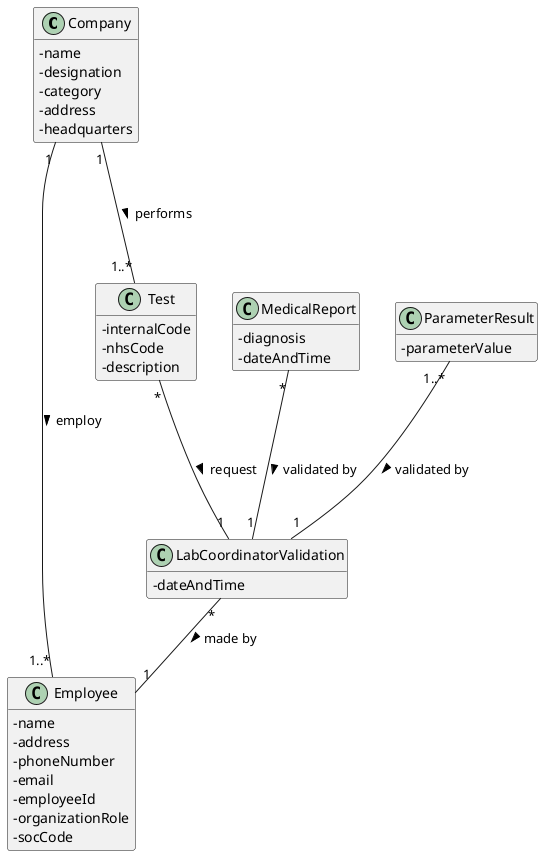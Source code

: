 @startuml
'https://plantuml.com/class-diagram
hide methods
skinparam classAttributeIconSize 0

class Company
class LabCoordinatorValidation
class Employee
class MedicalReport
class ParameterResult
class Test


class Company{
-name
-designation
-category
-address
-headquarters
}

class LabCoordinatorValidation {
-dateAndTime
}

class Employee {
-name
-address
-phoneNumber
-email
-employeeId
-organizationRole
-socCode
}

class MedicalReport{
-diagnosis
-dateAndTime
}

class ParameterResult{
-parameterValue
}

class Test{
-internalCode
-nhsCode
-description
}

Company "1"---"1..*" Test : performs >
Company "1"---"1..*" Employee : employ >
MedicalReport "*"---"1" LabCoordinatorValidation : validated by >
Test "*" --- "1" LabCoordinatorValidation : request >
ParameterResult "1..*"---"1" LabCoordinatorValidation : validated by >
LabCoordinatorValidation "*"--"1" Employee : made by >

@enduml